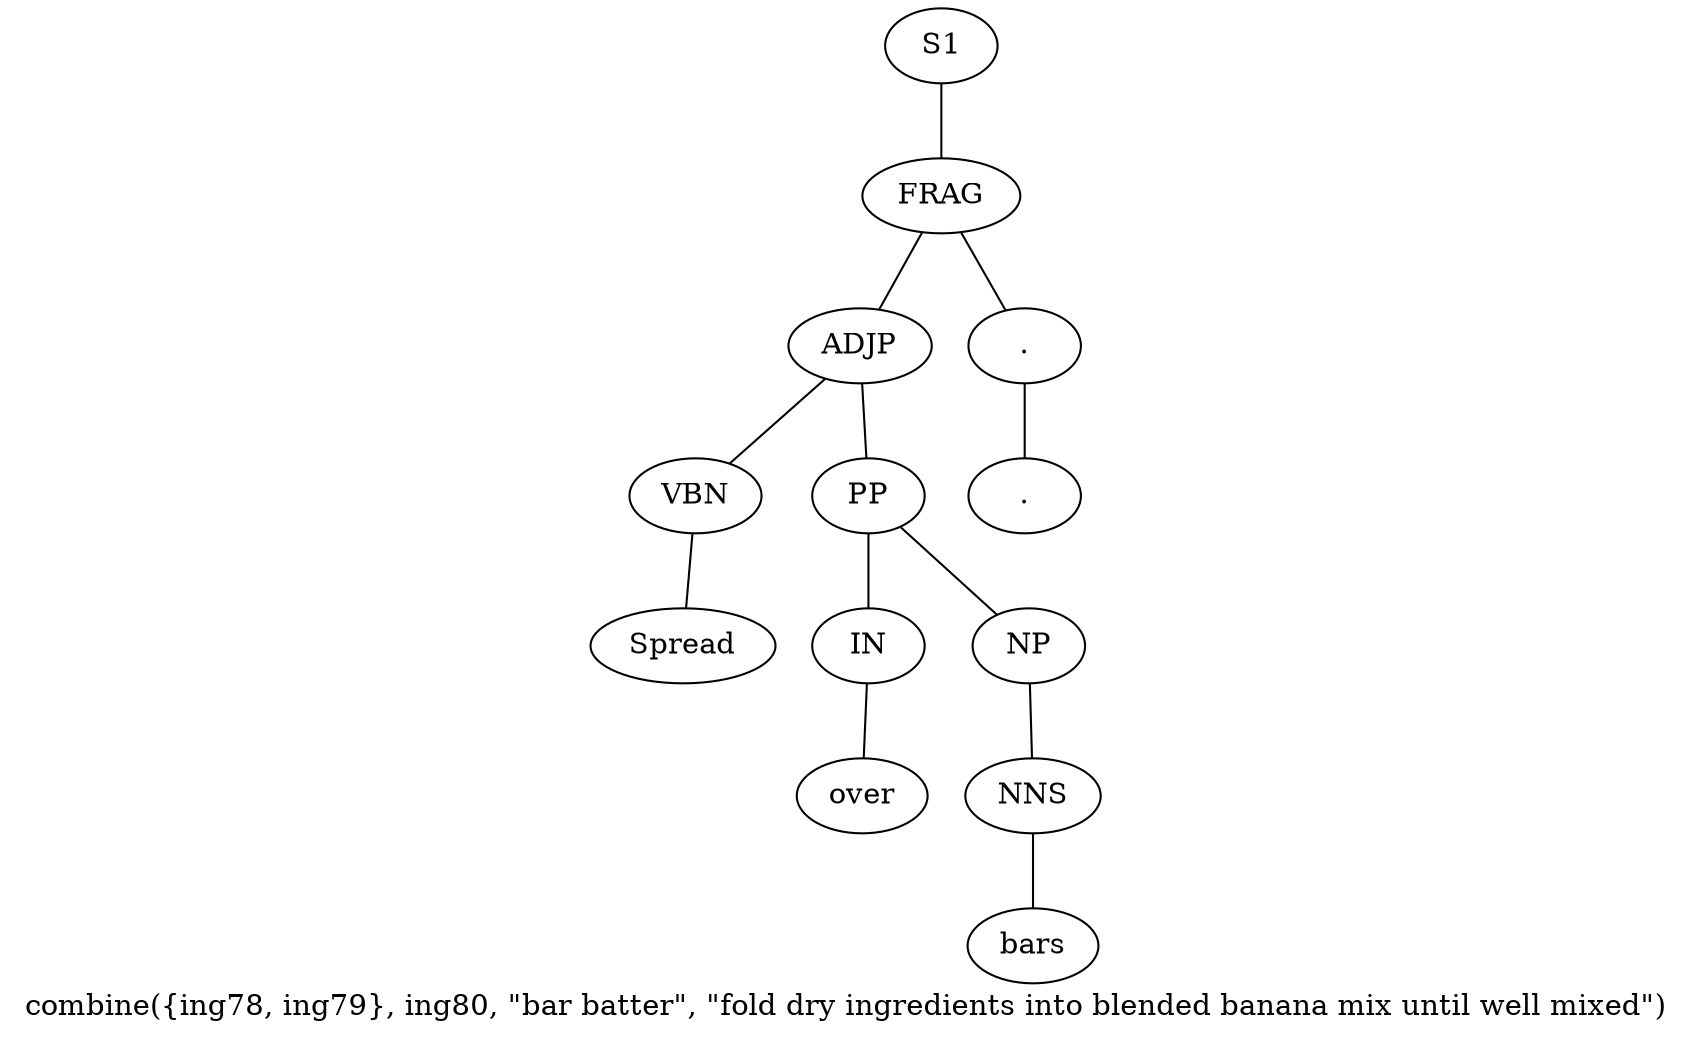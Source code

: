 graph SyntaxGraph {
	label = "combine({ing78, ing79}, ing80, \"bar batter\", \"fold dry ingredients into blended banana mix until well mixed\")";
	Node0 [label="S1"];
	Node1 [label="FRAG"];
	Node2 [label="ADJP"];
	Node3 [label="VBN"];
	Node4 [label="Spread"];
	Node5 [label="PP"];
	Node6 [label="IN"];
	Node7 [label="over"];
	Node8 [label="NP"];
	Node9 [label="NNS"];
	Node10 [label="bars"];
	Node11 [label="."];
	Node12 [label="."];

	Node0 -- Node1;
	Node1 -- Node2;
	Node1 -- Node11;
	Node2 -- Node3;
	Node2 -- Node5;
	Node3 -- Node4;
	Node5 -- Node6;
	Node5 -- Node8;
	Node6 -- Node7;
	Node8 -- Node9;
	Node9 -- Node10;
	Node11 -- Node12;
}